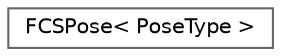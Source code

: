 digraph "Graphical Class Hierarchy"
{
 // INTERACTIVE_SVG=YES
 // LATEX_PDF_SIZE
  bgcolor="transparent";
  edge [fontname=Helvetica,fontsize=10,labelfontname=Helvetica,labelfontsize=10];
  node [fontname=Helvetica,fontsize=10,shape=box,height=0.2,width=0.4];
  rankdir="LR";
  Node0 [id="Node000000",label="FCSPose\< PoseType \>",height=0.2,width=0.4,color="grey40", fillcolor="white", style="filled",URL="$da/d72/structFCSPose.html",tooltip=" "];
}
